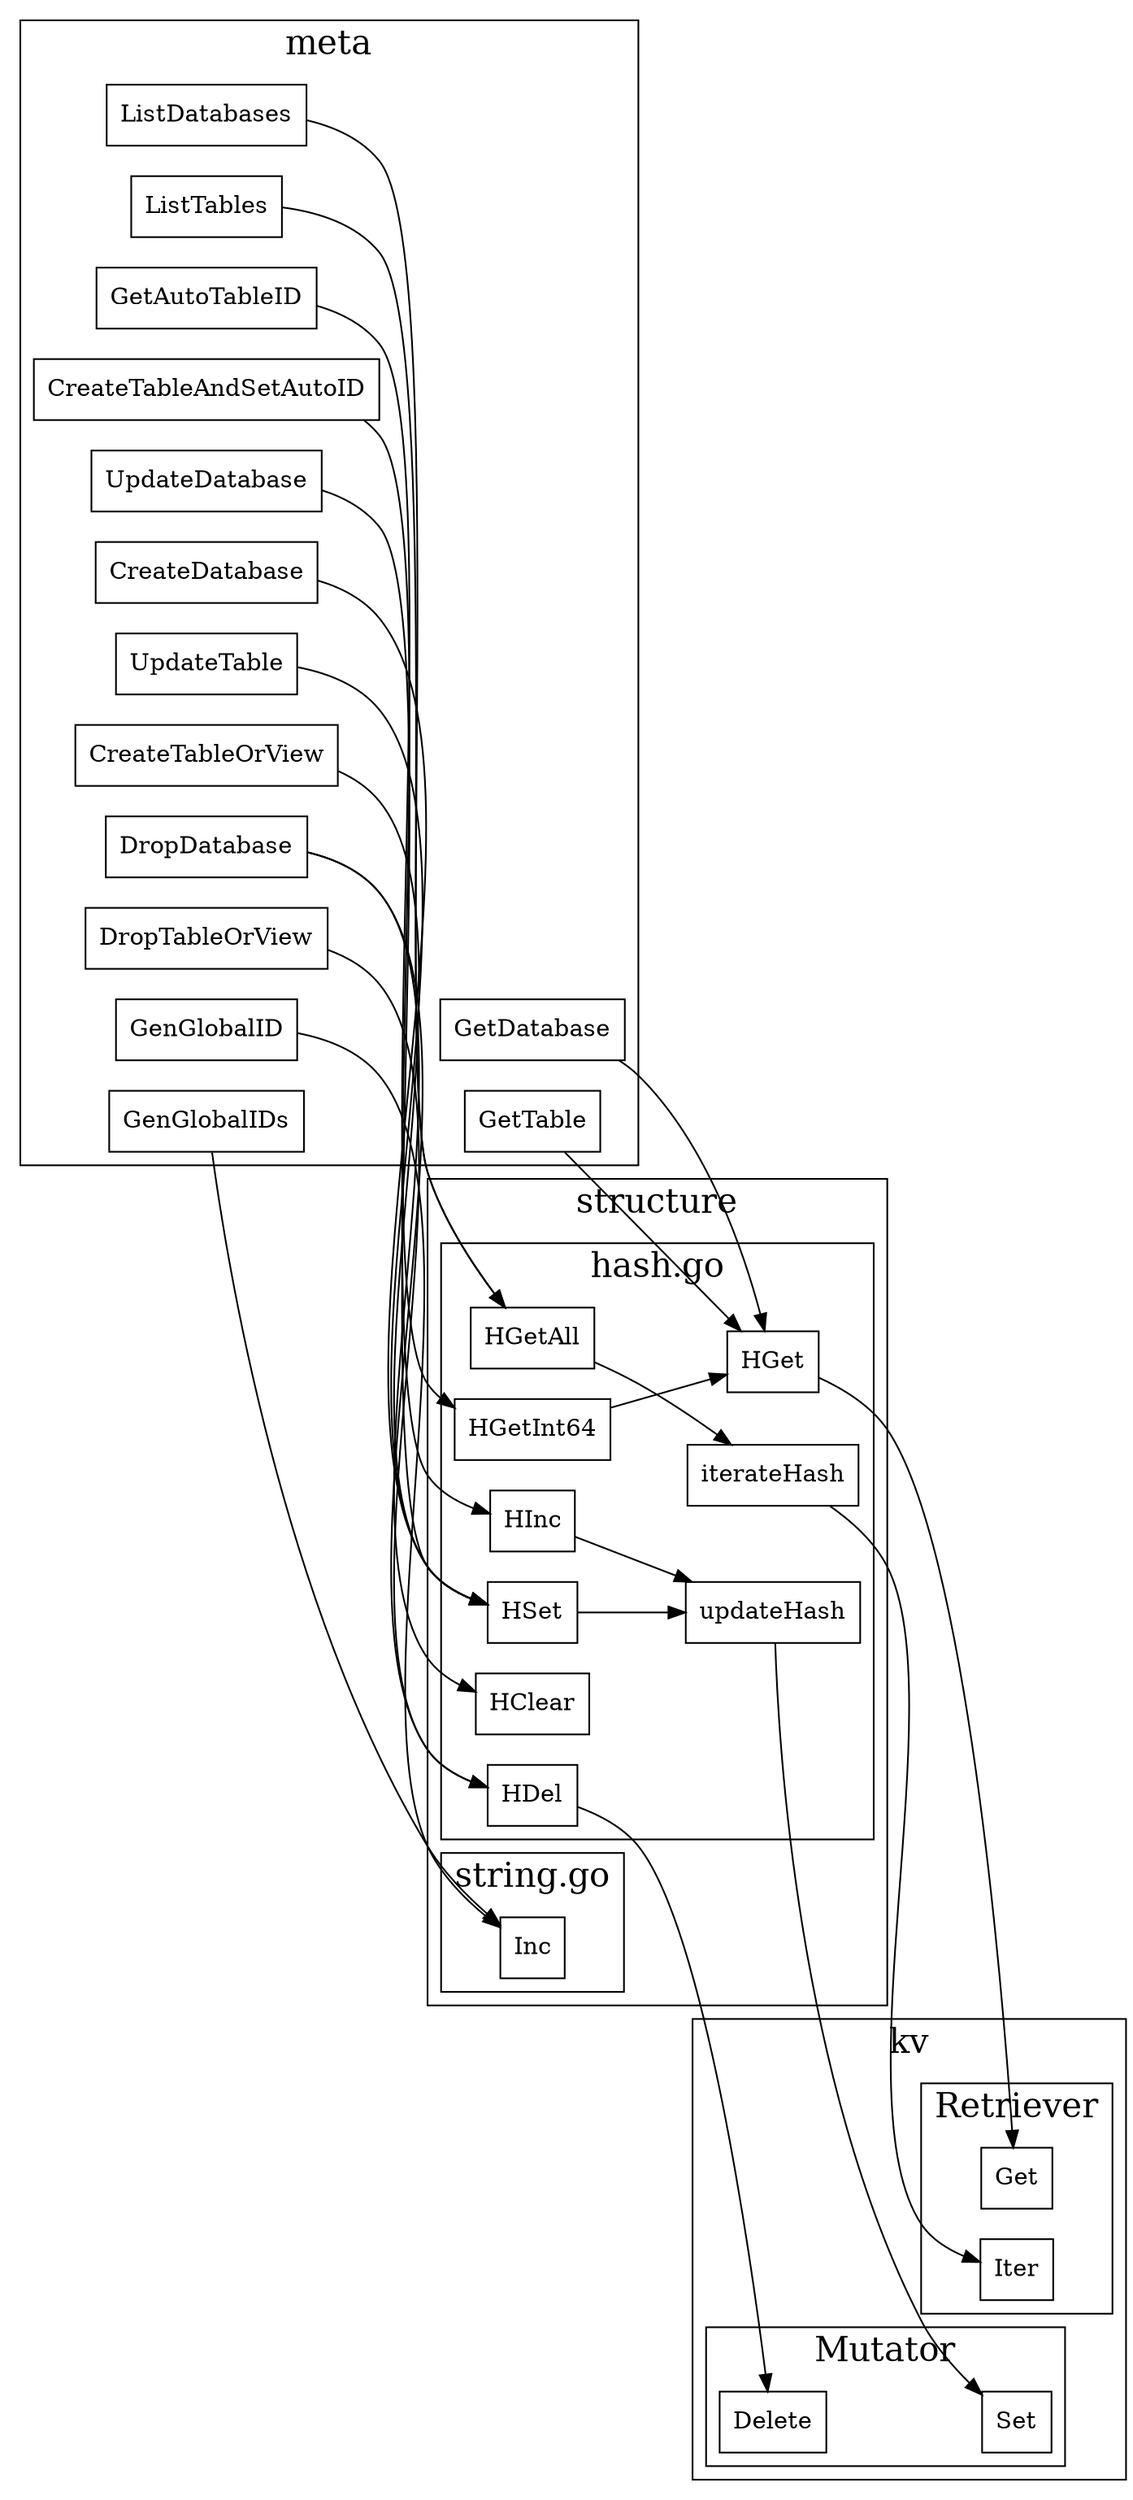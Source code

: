 digraph schema_kv {
  node[shape=box; width=0.4];
  newrank=true;
  rankdir=LR;

  subgraph cluster_kv {
    graph[label="kv";fontsize=20;];
    subgraph cluster_Mutator {
      graph[label="Mutator";fontsize=20;];
      Mutator_Set[label="Set"];
      Mutator_Delete[label="Delete"];
    }

    subgraph cluster_Retriever {
      graph[label="Retriever";fontsize=20;];
      Retriever_Iter[label="Iter"];
      Retriever_Get[label="Get"];
    }
  }

  subgraph cluster_structure{
    graph[label="structure";fontsize=20;];
    subgraph cluster_hash {
      graph[label="hash.go";fontsize=20;];
      HGetAll;
      HGet -> Retriever_Get;
      HSet -> updateHash;
      HDel -> Mutator_Delete;
      HClear;
      HInc -> updateHash;
      HGetInt64 -> HGet;
      HGetAll -> iterateHash;
      iterateHash -> Retriever_Iter;
      updateHash -> Mutator_Set;
    }

    subgraph cluster_string {
      graph[label="string.go";fontsize=20;];
      Inc;
    }
  }

  subgraph cluster_meta {
    graph[label="meta";fontsize=20;];
    ListDatabases -> HGetAll;
    ListTables -> HGetAll;
    GetDatabase -> HGet;
    GetTable -> HGet;
    UpdateTable -> HSet;
    DropTableOrView -> HDel;
    CreateTableOrView -> HSet;
    CreateTableAndSetAutoID -> HInc;
    DropDatabase -> {
      HClear; HDel
    };
    UpdateDatabase -> HSet;
    CreateDatabase -> HSet;

    GetAutoTableID -> HGetInt64;
    GenGlobalID -> Inc;
    GenGlobalIDs -> Inc;
  }

  

}
